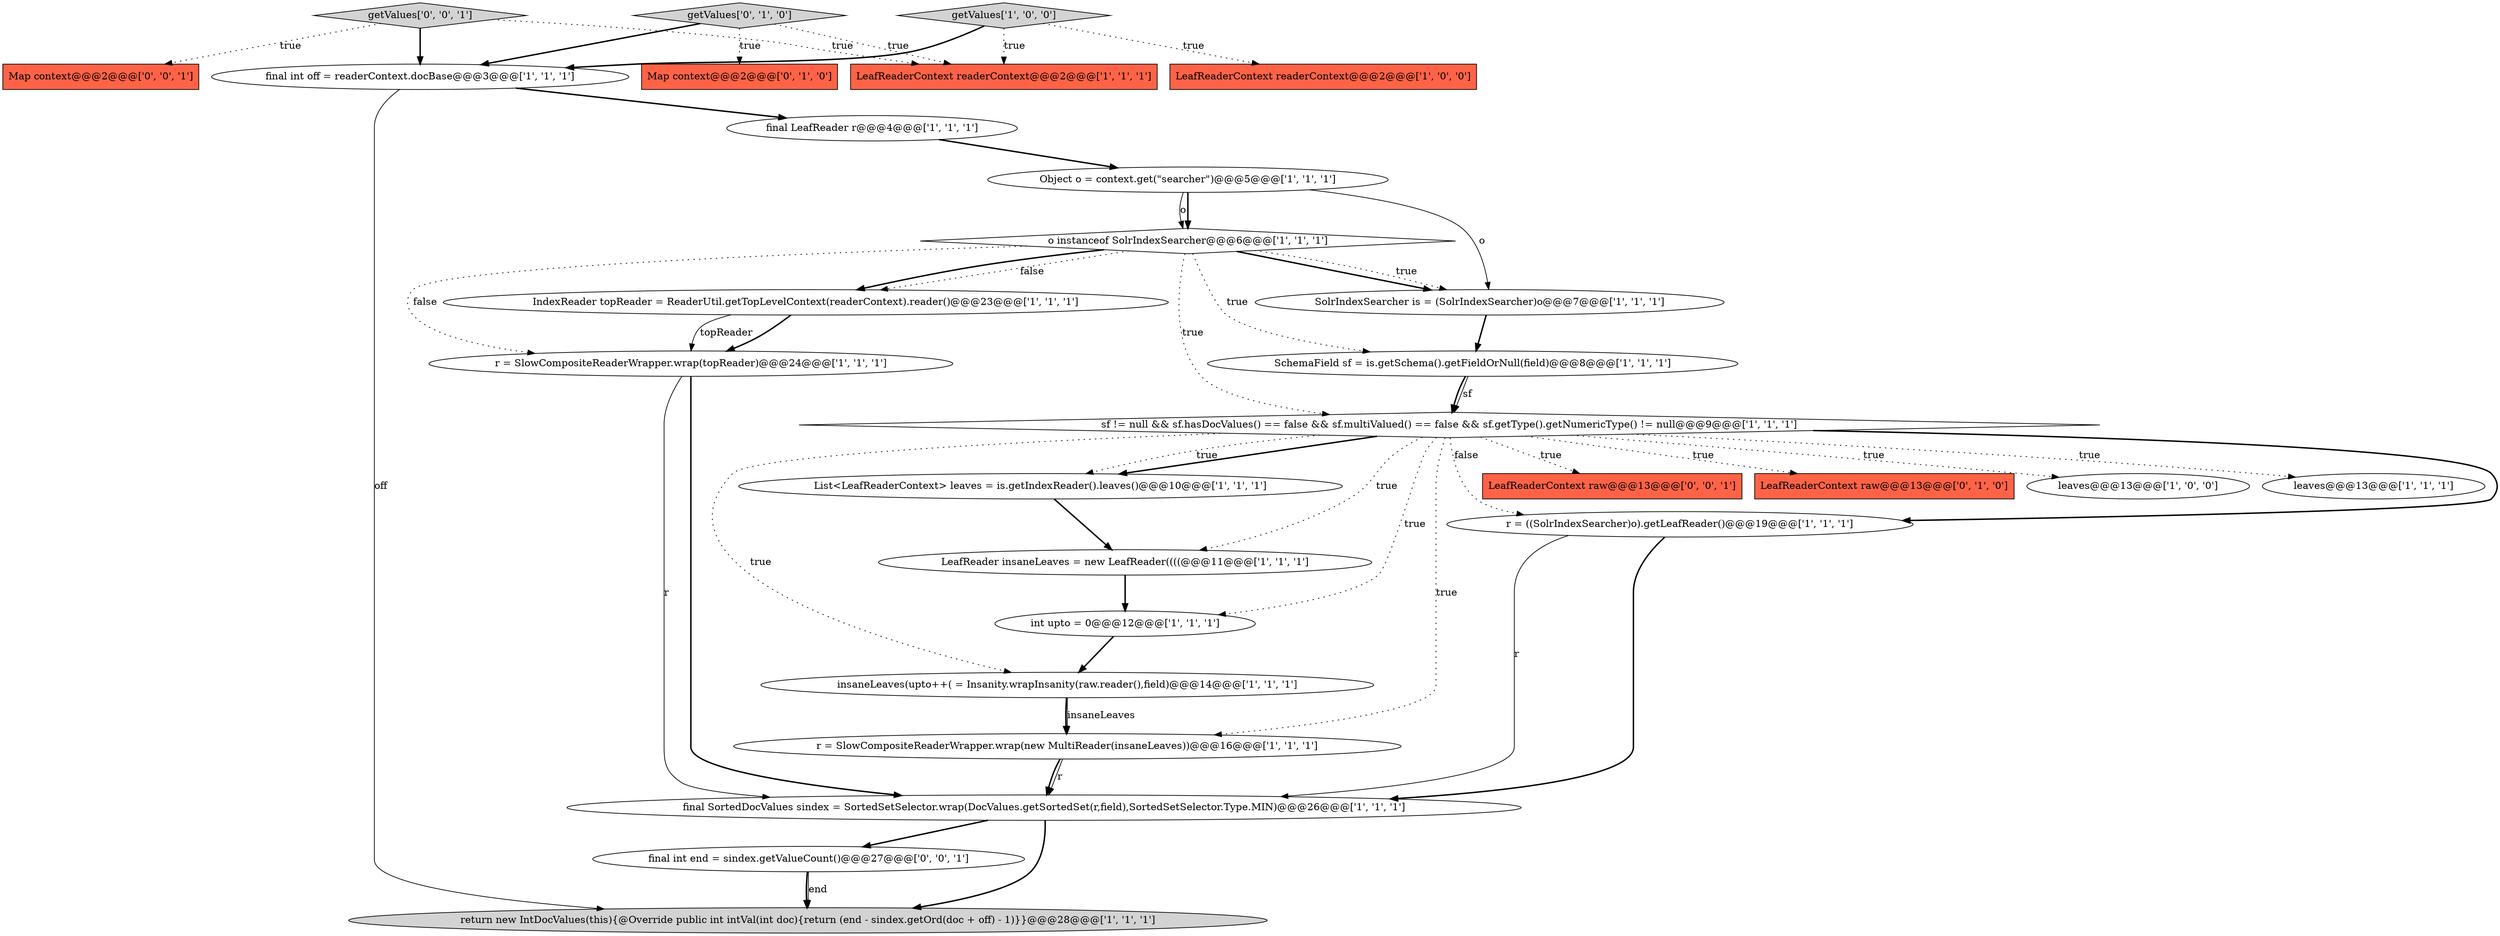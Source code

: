 digraph {
12 [style = filled, label = "o instanceof SolrIndexSearcher@@@6@@@['1', '1', '1']", fillcolor = white, shape = diamond image = "AAA0AAABBB1BBB"];
4 [style = filled, label = "SchemaField sf = is.getSchema().getFieldOrNull(field)@@@8@@@['1', '1', '1']", fillcolor = white, shape = ellipse image = "AAA0AAABBB1BBB"];
15 [style = filled, label = "LeafReader insaneLeaves = new LeafReader((((@@@11@@@['1', '1', '1']", fillcolor = white, shape = ellipse image = "AAA0AAABBB1BBB"];
7 [style = filled, label = "r = SlowCompositeReaderWrapper.wrap(new MultiReader(insaneLeaves))@@@16@@@['1', '1', '1']", fillcolor = white, shape = ellipse image = "AAA0AAABBB1BBB"];
11 [style = filled, label = "r = SlowCompositeReaderWrapper.wrap(topReader)@@@24@@@['1', '1', '1']", fillcolor = white, shape = ellipse image = "AAA0AAABBB1BBB"];
27 [style = filled, label = "LeafReaderContext raw@@@13@@@['0', '0', '1']", fillcolor = tomato, shape = box image = "AAA0AAABBB3BBB"];
19 [style = filled, label = "final int off = readerContext.docBase@@@3@@@['1', '1', '1']", fillcolor = white, shape = ellipse image = "AAA0AAABBB1BBB"];
24 [style = filled, label = "Map context@@@2@@@['0', '1', '0']", fillcolor = tomato, shape = box image = "AAA0AAABBB2BBB"];
13 [style = filled, label = "Object o = context.get(\"searcher\")@@@5@@@['1', '1', '1']", fillcolor = white, shape = ellipse image = "AAA0AAABBB1BBB"];
2 [style = filled, label = "final SortedDocValues sindex = SortedSetSelector.wrap(DocValues.getSortedSet(r,field),SortedSetSelector.Type.MIN)@@@26@@@['1', '1', '1']", fillcolor = white, shape = ellipse image = "AAA0AAABBB1BBB"];
25 [style = filled, label = "getValues['0', '0', '1']", fillcolor = lightgray, shape = diamond image = "AAA0AAABBB3BBB"];
8 [style = filled, label = "LeafReaderContext readerContext@@@2@@@['1', '1', '1']", fillcolor = tomato, shape = box image = "AAA0AAABBB1BBB"];
0 [style = filled, label = "int upto = 0@@@12@@@['1', '1', '1']", fillcolor = white, shape = ellipse image = "AAA0AAABBB1BBB"];
23 [style = filled, label = "LeafReaderContext raw@@@13@@@['0', '1', '0']", fillcolor = tomato, shape = box image = "AAA0AAABBB2BBB"];
14 [style = filled, label = "return new IntDocValues(this){@Override public int intVal(int doc){return (end - sindex.getOrd(doc + off) - 1)}}@@@28@@@['1', '1', '1']", fillcolor = lightgray, shape = ellipse image = "AAA0AAABBB1BBB"];
10 [style = filled, label = "leaves@@@13@@@['1', '0', '0']", fillcolor = white, shape = ellipse image = "AAA0AAABBB1BBB"];
5 [style = filled, label = "final LeafReader r@@@4@@@['1', '1', '1']", fillcolor = white, shape = ellipse image = "AAA0AAABBB1BBB"];
21 [style = filled, label = "IndexReader topReader = ReaderUtil.getTopLevelContext(readerContext).reader()@@@23@@@['1', '1', '1']", fillcolor = white, shape = ellipse image = "AAA0AAABBB1BBB"];
26 [style = filled, label = "final int end = sindex.getValueCount()@@@27@@@['0', '0', '1']", fillcolor = white, shape = ellipse image = "AAA0AAABBB3BBB"];
20 [style = filled, label = "insaneLeaves(upto++( = Insanity.wrapInsanity(raw.reader(),field)@@@14@@@['1', '1', '1']", fillcolor = white, shape = ellipse image = "AAA0AAABBB1BBB"];
1 [style = filled, label = "SolrIndexSearcher is = (SolrIndexSearcher)o@@@7@@@['1', '1', '1']", fillcolor = white, shape = ellipse image = "AAA0AAABBB1BBB"];
22 [style = filled, label = "getValues['0', '1', '0']", fillcolor = lightgray, shape = diamond image = "AAA0AAABBB2BBB"];
16 [style = filled, label = "leaves@@@13@@@['1', '1', '1']", fillcolor = white, shape = ellipse image = "AAA0AAABBB1BBB"];
6 [style = filled, label = "getValues['1', '0', '0']", fillcolor = lightgray, shape = diamond image = "AAA0AAABBB1BBB"];
3 [style = filled, label = "LeafReaderContext readerContext@@@2@@@['1', '0', '0']", fillcolor = tomato, shape = box image = "AAA0AAABBB1BBB"];
18 [style = filled, label = "sf != null && sf.hasDocValues() == false && sf.multiValued() == false && sf.getType().getNumericType() != null@@@9@@@['1', '1', '1']", fillcolor = white, shape = diamond image = "AAA0AAABBB1BBB"];
28 [style = filled, label = "Map context@@@2@@@['0', '0', '1']", fillcolor = tomato, shape = box image = "AAA0AAABBB3BBB"];
9 [style = filled, label = "List<LeafReaderContext> leaves = is.getIndexReader().leaves()@@@10@@@['1', '1', '1']", fillcolor = white, shape = ellipse image = "AAA0AAABBB1BBB"];
17 [style = filled, label = "r = ((SolrIndexSearcher)o).getLeafReader()@@@19@@@['1', '1', '1']", fillcolor = white, shape = ellipse image = "AAA0AAABBB1BBB"];
12->18 [style = dotted, label="true"];
17->2 [style = solid, label="r"];
21->11 [style = bold, label=""];
22->19 [style = bold, label=""];
18->15 [style = dotted, label="true"];
18->20 [style = dotted, label="true"];
2->26 [style = bold, label=""];
20->7 [style = bold, label=""];
26->14 [style = solid, label="end"];
19->5 [style = bold, label=""];
25->8 [style = dotted, label="true"];
25->19 [style = bold, label=""];
11->2 [style = solid, label="r"];
18->23 [style = dotted, label="true"];
12->21 [style = bold, label=""];
9->15 [style = bold, label=""];
12->1 [style = bold, label=""];
21->11 [style = solid, label="topReader"];
22->8 [style = dotted, label="true"];
13->12 [style = solid, label="o"];
12->11 [style = dotted, label="false"];
7->2 [style = solid, label="r"];
6->19 [style = bold, label=""];
26->14 [style = bold, label=""];
11->2 [style = bold, label=""];
5->13 [style = bold, label=""];
25->28 [style = dotted, label="true"];
12->21 [style = dotted, label="false"];
18->16 [style = dotted, label="true"];
0->20 [style = bold, label=""];
13->12 [style = bold, label=""];
18->9 [style = bold, label=""];
15->0 [style = bold, label=""];
6->8 [style = dotted, label="true"];
12->4 [style = dotted, label="true"];
18->27 [style = dotted, label="true"];
22->24 [style = dotted, label="true"];
18->7 [style = dotted, label="true"];
18->0 [style = dotted, label="true"];
13->1 [style = solid, label="o"];
6->3 [style = dotted, label="true"];
1->4 [style = bold, label=""];
18->10 [style = dotted, label="true"];
18->17 [style = bold, label=""];
2->14 [style = bold, label=""];
12->1 [style = dotted, label="true"];
4->18 [style = solid, label="sf"];
18->9 [style = dotted, label="true"];
19->14 [style = solid, label="off"];
20->7 [style = solid, label="insaneLeaves"];
18->17 [style = dotted, label="false"];
4->18 [style = bold, label=""];
17->2 [style = bold, label=""];
7->2 [style = bold, label=""];
}
